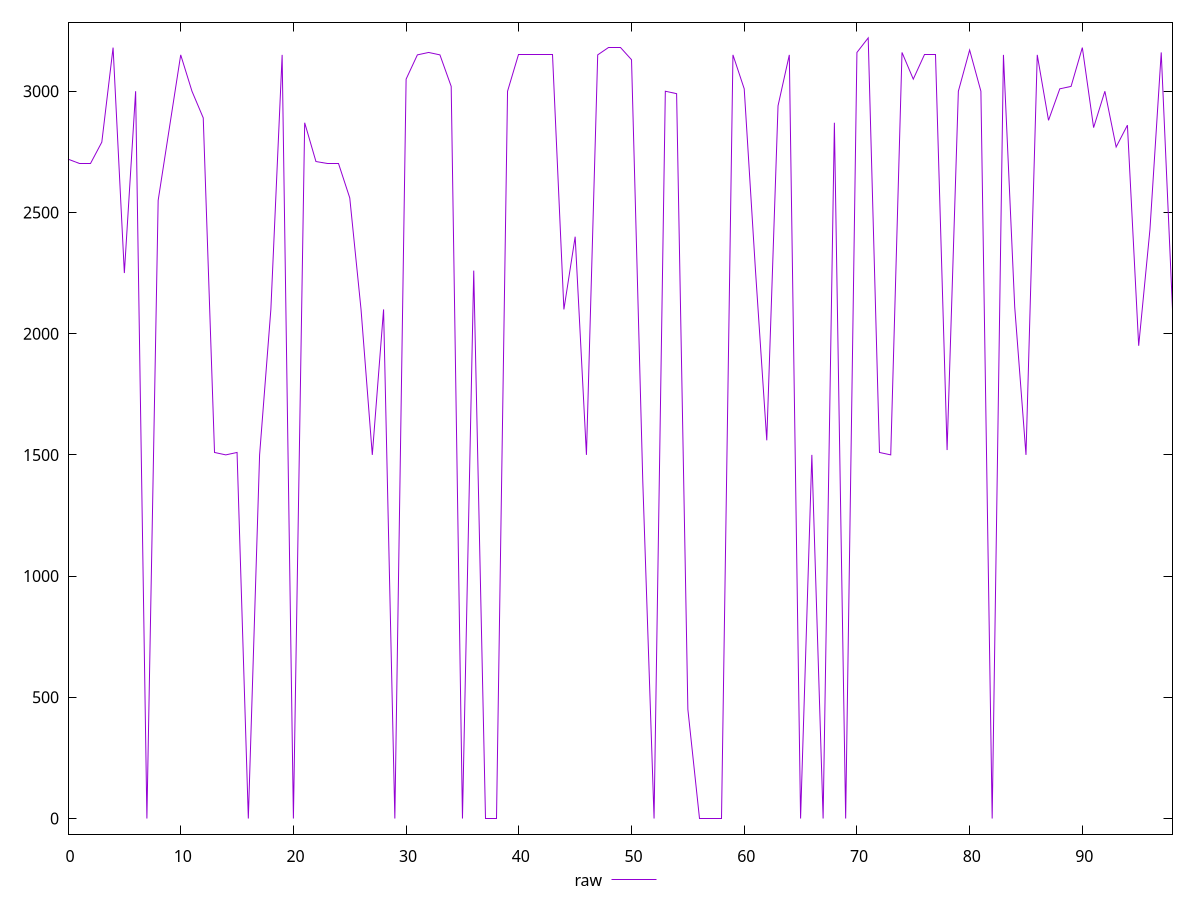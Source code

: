 reset

$raw <<EOF
0 2720
1 2700
2 2700
3 2790
4 3180
5 2250
6 3000
7 0
8 2550
9 2850
10 3150
11 3000
12 2890
13 1510
14 1500
15 1510
16 0
17 1500
18 2100
19 3150
20 0
21 2870
22 2710
23 2700
24 2700
25 2560
26 2100
27 1500
28 2100
29 0
30 3050
31 3150
32 3160
33 3150
34 3020
35 0
36 2260
37 0
38 0
39 3000
40 3150
41 3150
42 3150
43 3150
44 2100
45 2400
46 1500
47 3150
48 3180
49 3180
50 3130
51 1390
52 0
53 3000
54 2990
55 450
56 0
57 0
58 0
59 3150
60 3010
61 2260
62 1560
63 2940
64 3150
65 0
66 1500
67 0
68 2870
69 0
70 3160
71 3220
72 1510
73 1500
74 3160
75 3050
76 3150
77 3150
78 1520
79 3000
80 3170
81 3000
82 0
83 3150
84 2110
85 1500
86 3150
87 2880
88 3010
89 3020
90 3180
91 2850
92 3000
93 2770
94 2860
95 1950
96 2430
97 3160
98 2100
EOF

set key outside below
set xrange [0:98]
set yrange [-64.4:3284.4]
set trange [-64.4:3284.4]
set terminal svg size 640, 500 enhanced background rgb 'white'
set output "reports/report_00027_2021-02-24T12-40-31.850Z/unused-javascript/samples/card/raw/values.svg"

plot $raw title "raw" with line

reset
